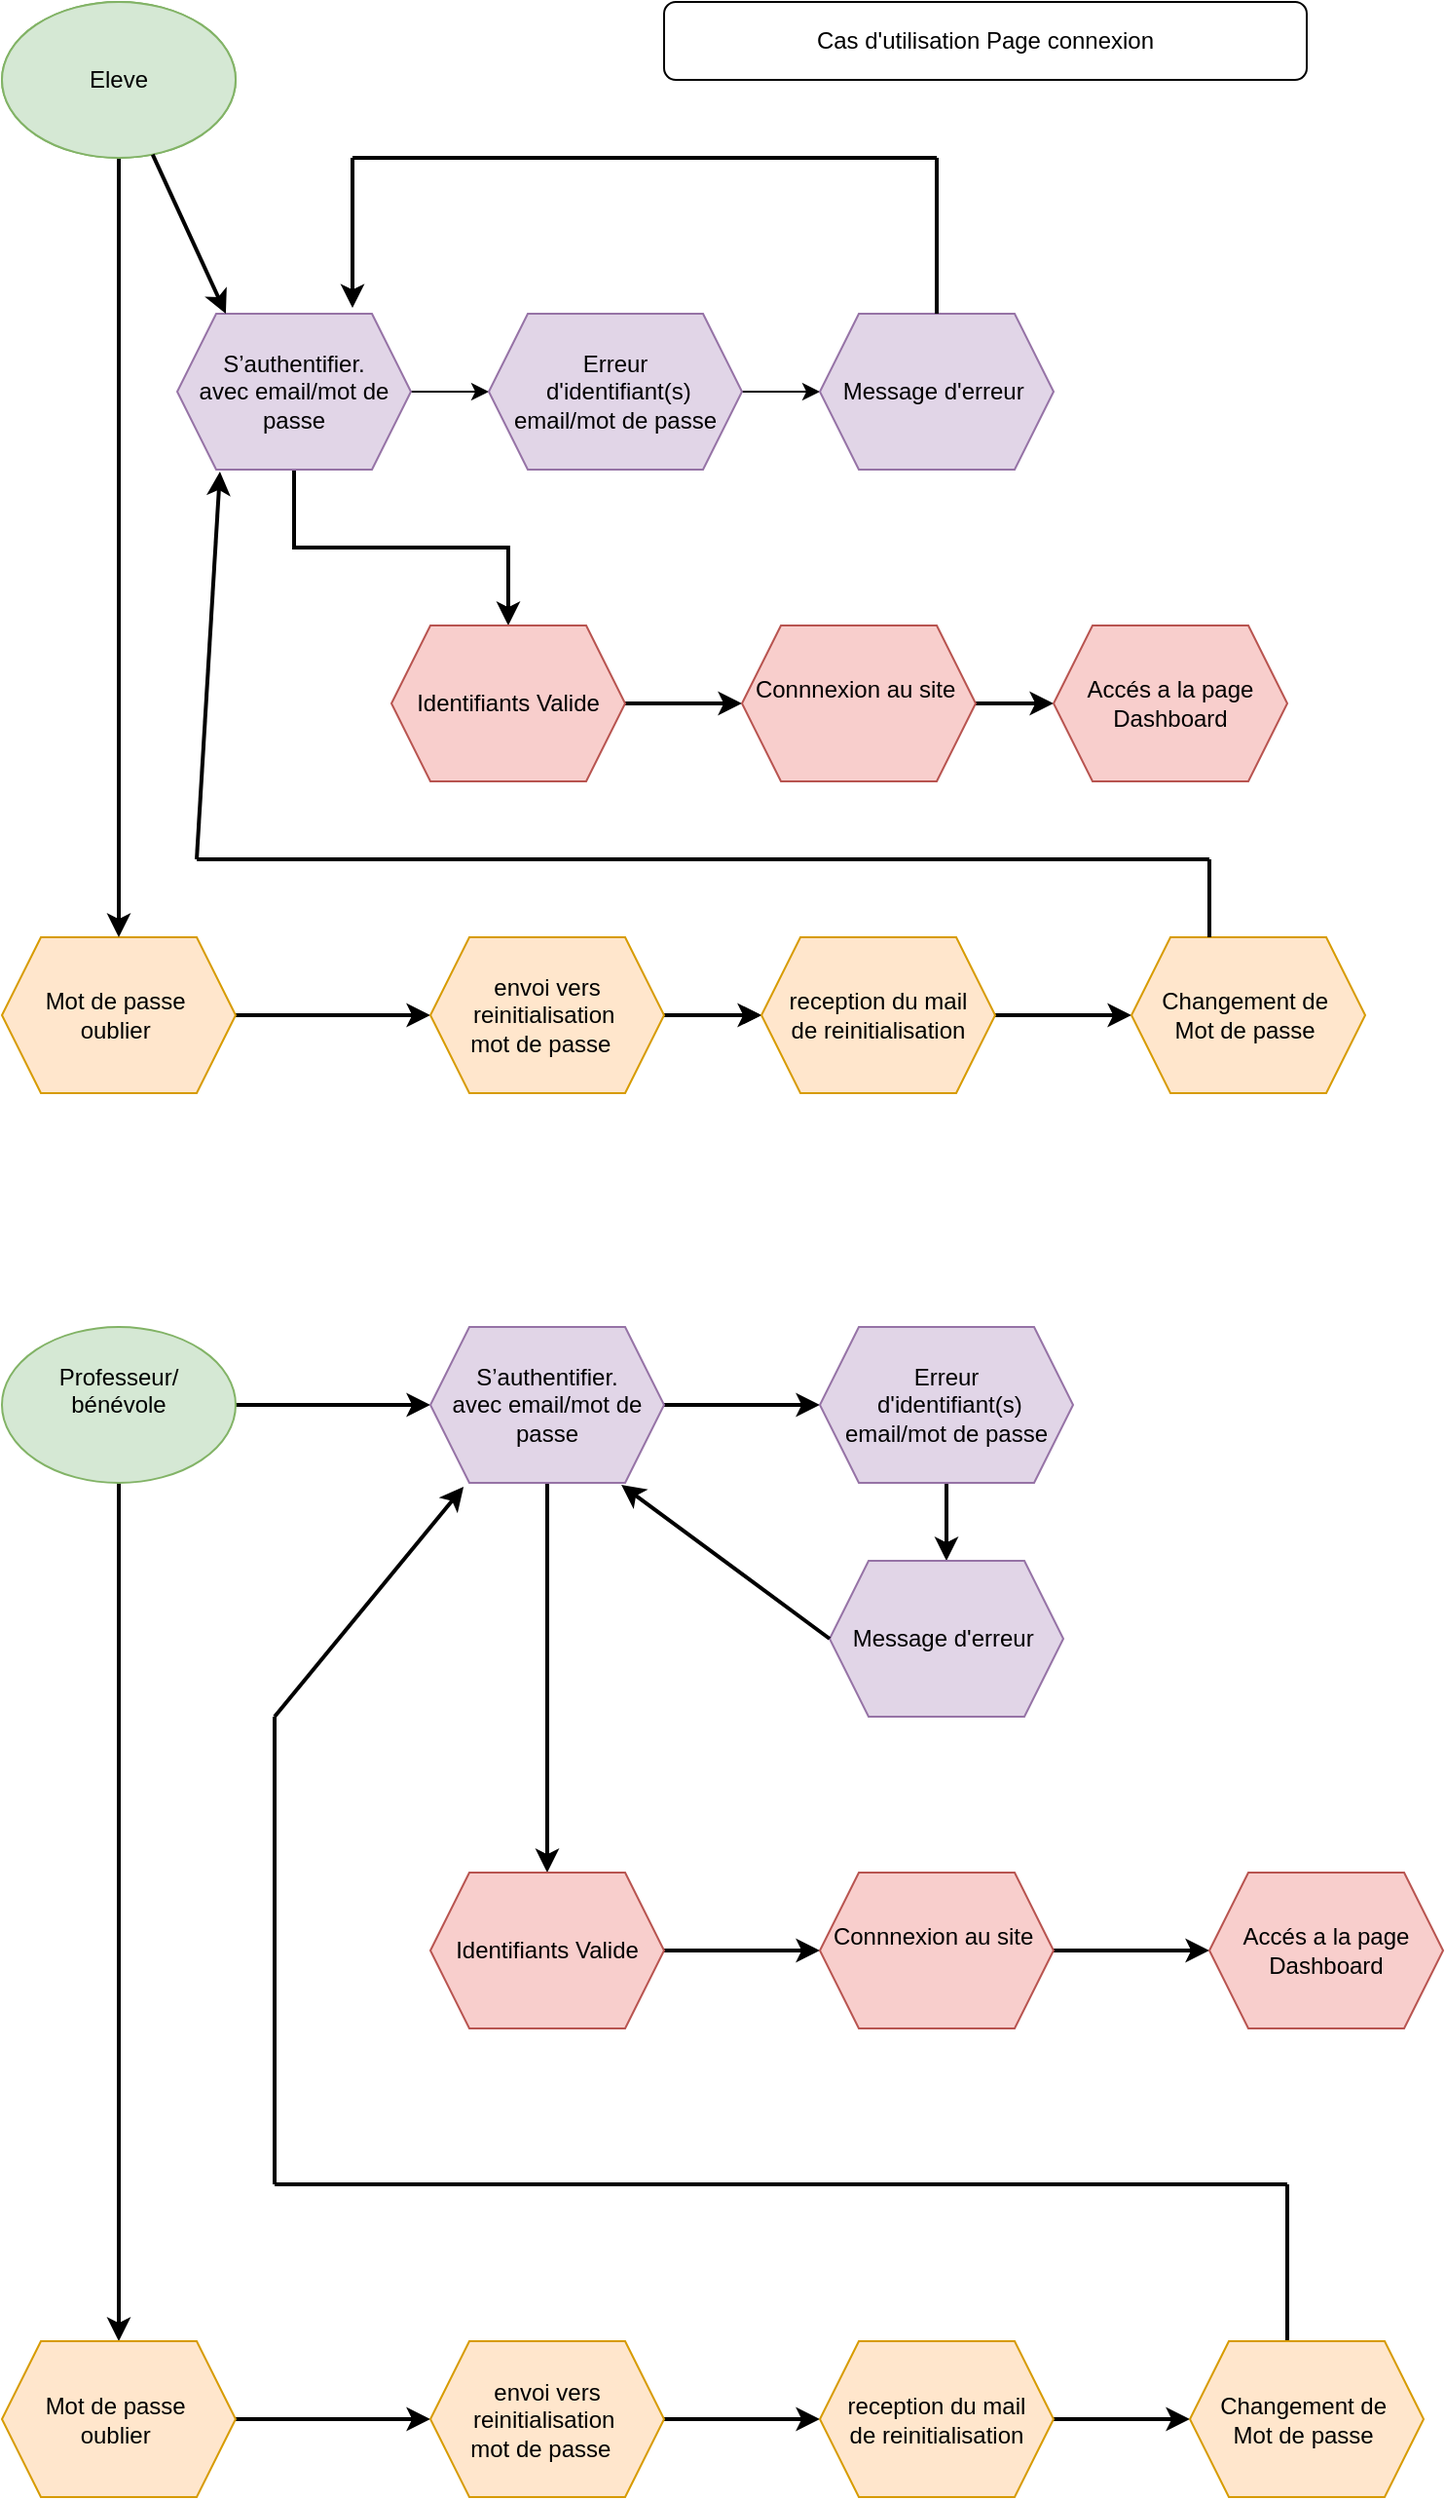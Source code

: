 <mxfile version="27.0.5">
  <diagram name="Page-1" id="KmbGgYlYGXzT0_UpFZPA">
    <mxGraphModel dx="882" dy="543" grid="1" gridSize="10" guides="1" tooltips="1" connect="1" arrows="1" fold="1" page="1" pageScale="1" pageWidth="583" pageHeight="827" math="0" shadow="0">
      <root>
        <mxCell id="0" />
        <mxCell id="1" parent="0" />
        <mxCell id="Zue0cw8jh71YgsHalFJU-1" value="Utilisateur" style="ellipse;whiteSpace=wrap;html=1;fillColor=#d5e8d4;strokeColor=#82b366;" parent="1" vertex="1">
          <mxGeometry x="60" y="80" width="120" height="80" as="geometry" />
        </mxCell>
        <mxCell id="Zue0cw8jh71YgsHalFJU-9" style="edgeStyle=orthogonalEdgeStyle;rounded=0;orthogonalLoop=1;jettySize=auto;html=1;entryX=0;entryY=0.5;entryDx=0;entryDy=0;" parent="1" source="Zue0cw8jh71YgsHalFJU-5" target="Zue0cw8jh71YgsHalFJU-8" edge="1">
          <mxGeometry relative="1" as="geometry" />
        </mxCell>
        <mxCell id="Zue0cw8jh71YgsHalFJU-31" value="" style="edgeStyle=orthogonalEdgeStyle;rounded=0;orthogonalLoop=1;jettySize=auto;html=1;strokeWidth=2;" parent="1" source="Zue0cw8jh71YgsHalFJU-5" target="Zue0cw8jh71YgsHalFJU-13" edge="1">
          <mxGeometry relative="1" as="geometry" />
        </mxCell>
        <mxCell id="Zue0cw8jh71YgsHalFJU-5" value="S’authentifier.&lt;div&gt;avec email/mot de passe&lt;/div&gt;" style="shape=hexagon;perimeter=hexagonPerimeter2;whiteSpace=wrap;html=1;fixedSize=1;fillColor=#e1d5e7;strokeColor=#9673a6;" parent="1" vertex="1">
          <mxGeometry x="150" y="240" width="120" height="80" as="geometry" />
        </mxCell>
        <mxCell id="Zue0cw8jh71YgsHalFJU-12" style="edgeStyle=orthogonalEdgeStyle;rounded=0;orthogonalLoop=1;jettySize=auto;html=1;entryX=0;entryY=0.5;entryDx=0;entryDy=0;" parent="1" source="Zue0cw8jh71YgsHalFJU-8" target="Zue0cw8jh71YgsHalFJU-11" edge="1">
          <mxGeometry relative="1" as="geometry" />
        </mxCell>
        <mxCell id="Zue0cw8jh71YgsHalFJU-8" value="Erreur&lt;div&gt;&amp;nbsp;d&#39;identifiant(s)&lt;div&gt;email/mot de passe&lt;/div&gt;&lt;/div&gt;" style="shape=hexagon;perimeter=hexagonPerimeter2;whiteSpace=wrap;html=1;fixedSize=1;fillColor=#e1d5e7;strokeColor=#9673a6;" parent="1" vertex="1">
          <mxGeometry x="310" y="240" width="130" height="80" as="geometry" />
        </mxCell>
        <mxCell id="Zue0cw8jh71YgsHalFJU-11" value="Message d&#39;erreur&amp;nbsp;" style="shape=hexagon;perimeter=hexagonPerimeter2;whiteSpace=wrap;html=1;fixedSize=1;fillColor=#e1d5e7;strokeColor=#9673a6;" parent="1" vertex="1">
          <mxGeometry x="480" y="240" width="120" height="80" as="geometry" />
        </mxCell>
        <mxCell id="Zue0cw8jh71YgsHalFJU-16" value="" style="edgeStyle=orthogonalEdgeStyle;rounded=0;orthogonalLoop=1;jettySize=auto;html=1;strokeWidth=2;" parent="1" source="Zue0cw8jh71YgsHalFJU-13" target="Zue0cw8jh71YgsHalFJU-14" edge="1">
          <mxGeometry relative="1" as="geometry" />
        </mxCell>
        <mxCell id="Zue0cw8jh71YgsHalFJU-13" value="Identifiants Valide" style="shape=hexagon;perimeter=hexagonPerimeter2;whiteSpace=wrap;html=1;fixedSize=1;fillColor=#f8cecc;strokeColor=#b85450;" parent="1" vertex="1">
          <mxGeometry x="260" y="400" width="120" height="80" as="geometry" />
        </mxCell>
        <mxCell id="Zue0cw8jh71YgsHalFJU-18" value="" style="edgeStyle=orthogonalEdgeStyle;rounded=0;orthogonalLoop=1;jettySize=auto;html=1;strokeWidth=2;" parent="1" source="Zue0cw8jh71YgsHalFJU-14" target="Zue0cw8jh71YgsHalFJU-17" edge="1">
          <mxGeometry relative="1" as="geometry" />
        </mxCell>
        <mxCell id="Zue0cw8jh71YgsHalFJU-14" value="Connnexion au site&amp;nbsp;&lt;div&gt;&lt;br&gt;&lt;/div&gt;" style="shape=hexagon;perimeter=hexagonPerimeter2;whiteSpace=wrap;html=1;fixedSize=1;fillColor=#f8cecc;strokeColor=#b85450;" parent="1" vertex="1">
          <mxGeometry x="440" y="400" width="120" height="80" as="geometry" />
        </mxCell>
        <mxCell id="Zue0cw8jh71YgsHalFJU-17" value="Accés a la page Dashboard" style="shape=hexagon;perimeter=hexagonPerimeter2;whiteSpace=wrap;html=1;fixedSize=1;fillColor=#f8cecc;strokeColor=#b85450;" parent="1" vertex="1">
          <mxGeometry x="600" y="400" width="120" height="80" as="geometry" />
        </mxCell>
        <mxCell id="Zue0cw8jh71YgsHalFJU-22" value="" style="edgeStyle=orthogonalEdgeStyle;rounded=0;orthogonalLoop=1;jettySize=auto;html=1;strokeWidth=2;" parent="1" source="Zue0cw8jh71YgsHalFJU-19" target="Zue0cw8jh71YgsHalFJU-21" edge="1">
          <mxGeometry relative="1" as="geometry" />
        </mxCell>
        <mxCell id="Zue0cw8jh71YgsHalFJU-19" value="Mot de passe&amp;nbsp;&lt;div&gt;oublier&amp;nbsp;&lt;/div&gt;" style="shape=hexagon;perimeter=hexagonPerimeter2;whiteSpace=wrap;html=1;fixedSize=1;fillColor=#ffe6cc;strokeColor=#d79b00;" parent="1" vertex="1">
          <mxGeometry x="60" y="560" width="120" height="80" as="geometry" />
        </mxCell>
        <mxCell id="Zue0cw8jh71YgsHalFJU-20" style="edgeStyle=orthogonalEdgeStyle;rounded=0;orthogonalLoop=1;jettySize=auto;html=1;entryX=0.5;entryY=0;entryDx=0;entryDy=0;strokeWidth=2;" parent="1" source="Zue0cw8jh71YgsHalFJU-1" target="Zue0cw8jh71YgsHalFJU-19" edge="1">
          <mxGeometry relative="1" as="geometry">
            <mxPoint x="120" y="470" as="targetPoint" />
            <Array as="points" />
          </mxGeometry>
        </mxCell>
        <mxCell id="Zue0cw8jh71YgsHalFJU-24" value="" style="edgeStyle=orthogonalEdgeStyle;rounded=0;orthogonalLoop=1;jettySize=auto;html=1;" parent="1" source="Zue0cw8jh71YgsHalFJU-21" target="Zue0cw8jh71YgsHalFJU-23" edge="1">
          <mxGeometry relative="1" as="geometry" />
        </mxCell>
        <mxCell id="Ng6ufq9dJBZELyTH2kSp-41" value="" style="edgeStyle=orthogonalEdgeStyle;rounded=0;orthogonalLoop=1;jettySize=auto;html=1;strokeWidth=2;" edge="1" parent="1" source="Zue0cw8jh71YgsHalFJU-21" target="Zue0cw8jh71YgsHalFJU-23">
          <mxGeometry relative="1" as="geometry" />
        </mxCell>
        <mxCell id="Zue0cw8jh71YgsHalFJU-21" value="envoi vers reinitialisation&amp;nbsp;&lt;div&gt;mot de passe&amp;nbsp;&amp;nbsp;&lt;/div&gt;" style="shape=hexagon;perimeter=hexagonPerimeter2;whiteSpace=wrap;html=1;fixedSize=1;fillColor=#ffe6cc;strokeColor=#d79b00;" parent="1" vertex="1">
          <mxGeometry x="280" y="560" width="120" height="80" as="geometry" />
        </mxCell>
        <mxCell id="Zue0cw8jh71YgsHalFJU-27" value="" style="edgeStyle=orthogonalEdgeStyle;rounded=0;orthogonalLoop=1;jettySize=auto;html=1;strokeWidth=2;" parent="1" source="Zue0cw8jh71YgsHalFJU-23" target="Zue0cw8jh71YgsHalFJU-25" edge="1">
          <mxGeometry relative="1" as="geometry" />
        </mxCell>
        <mxCell id="Zue0cw8jh71YgsHalFJU-23" value="reception du mail&lt;div&gt;de reinitialisation&lt;/div&gt;" style="shape=hexagon;perimeter=hexagonPerimeter2;whiteSpace=wrap;html=1;fixedSize=1;fillColor=#ffe6cc;strokeColor=#d79b00;" parent="1" vertex="1">
          <mxGeometry x="450" y="560" width="120" height="80" as="geometry" />
        </mxCell>
        <mxCell id="Zue0cw8jh71YgsHalFJU-25" value="Changement de&amp;nbsp;&lt;div&gt;Mot de passe&amp;nbsp;&lt;/div&gt;" style="shape=hexagon;perimeter=hexagonPerimeter2;whiteSpace=wrap;html=1;fixedSize=1;fillColor=#ffe6cc;strokeColor=#d79b00;" parent="1" vertex="1">
          <mxGeometry x="640" y="560" width="120" height="80" as="geometry" />
        </mxCell>
        <mxCell id="Zue0cw8jh71YgsHalFJU-32" value="Cas d&#39;utilisation Page connexion" style="rounded=1;whiteSpace=wrap;html=1;" parent="1" vertex="1">
          <mxGeometry x="400" y="80" width="330" height="40" as="geometry" />
        </mxCell>
        <mxCell id="Zue0cw8jh71YgsHalFJU-33" style="edgeStyle=orthogonalEdgeStyle;rounded=0;orthogonalLoop=1;jettySize=auto;html=1;exitX=0.5;exitY=1;exitDx=0;exitDy=0;" parent="1" source="Zue0cw8jh71YgsHalFJU-32" target="Zue0cw8jh71YgsHalFJU-32" edge="1">
          <mxGeometry relative="1" as="geometry" />
        </mxCell>
        <mxCell id="Ng6ufq9dJBZELyTH2kSp-3" value="" style="endArrow=none;html=1;rounded=0;exitX=0.5;exitY=0;exitDx=0;exitDy=0;strokeWidth=2;" edge="1" parent="1" source="Zue0cw8jh71YgsHalFJU-11">
          <mxGeometry width="50" height="50" relative="1" as="geometry">
            <mxPoint x="520" y="220" as="sourcePoint" />
            <mxPoint x="540" y="160" as="targetPoint" />
          </mxGeometry>
        </mxCell>
        <mxCell id="Ng6ufq9dJBZELyTH2kSp-4" value="" style="endArrow=none;html=1;rounded=0;strokeWidth=2;" edge="1" parent="1">
          <mxGeometry width="50" height="50" relative="1" as="geometry">
            <mxPoint x="240" y="160" as="sourcePoint" />
            <mxPoint x="540" y="160" as="targetPoint" />
          </mxGeometry>
        </mxCell>
        <mxCell id="Ng6ufq9dJBZELyTH2kSp-5" value="" style="endArrow=classic;html=1;rounded=0;entryX=0.75;entryY=-0.037;entryDx=0;entryDy=0;entryPerimeter=0;strokeWidth=2;" edge="1" parent="1" target="Zue0cw8jh71YgsHalFJU-5">
          <mxGeometry width="50" height="50" relative="1" as="geometry">
            <mxPoint x="240" y="160" as="sourcePoint" />
            <mxPoint x="440" y="310" as="targetPoint" />
          </mxGeometry>
        </mxCell>
        <mxCell id="Ng6ufq9dJBZELyTH2kSp-8" value="" style="endArrow=none;html=1;rounded=0;strokeWidth=2;" edge="1" parent="1">
          <mxGeometry width="50" height="50" relative="1" as="geometry">
            <mxPoint x="680" y="560" as="sourcePoint" />
            <mxPoint x="680" y="520" as="targetPoint" />
          </mxGeometry>
        </mxCell>
        <mxCell id="Ng6ufq9dJBZELyTH2kSp-9" value="" style="endArrow=none;html=1;rounded=0;strokeWidth=2;" edge="1" parent="1">
          <mxGeometry width="50" height="50" relative="1" as="geometry">
            <mxPoint x="160" y="520" as="sourcePoint" />
            <mxPoint x="680" y="520" as="targetPoint" />
          </mxGeometry>
        </mxCell>
        <mxCell id="Ng6ufq9dJBZELyTH2kSp-10" value="" style="endArrow=classic;html=1;rounded=0;entryX=0.183;entryY=1.013;entryDx=0;entryDy=0;entryPerimeter=0;strokeWidth=2;" edge="1" parent="1" target="Zue0cw8jh71YgsHalFJU-5">
          <mxGeometry width="50" height="50" relative="1" as="geometry">
            <mxPoint x="160" y="520" as="sourcePoint" />
            <mxPoint x="440" y="310" as="targetPoint" />
          </mxGeometry>
        </mxCell>
        <mxCell id="Ng6ufq9dJBZELyTH2kSp-11" value="Eleve" style="ellipse;whiteSpace=wrap;html=1;fillColor=#d5e8d4;strokeColor=#82b366;" vertex="1" parent="1">
          <mxGeometry x="60" y="80" width="120" height="80" as="geometry" />
        </mxCell>
        <mxCell id="Ng6ufq9dJBZELyTH2kSp-16" value="" style="edgeStyle=orthogonalEdgeStyle;rounded=0;orthogonalLoop=1;jettySize=auto;html=1;strokeWidth=2;" edge="1" parent="1" source="Ng6ufq9dJBZELyTH2kSp-12" target="Ng6ufq9dJBZELyTH2kSp-13">
          <mxGeometry relative="1" as="geometry" />
        </mxCell>
        <mxCell id="Ng6ufq9dJBZELyTH2kSp-30" style="edgeStyle=orthogonalEdgeStyle;rounded=0;orthogonalLoop=1;jettySize=auto;html=1;entryX=0.5;entryY=0;entryDx=0;entryDy=0;strokeWidth=2;" edge="1" parent="1" source="Ng6ufq9dJBZELyTH2kSp-12" target="Ng6ufq9dJBZELyTH2kSp-26">
          <mxGeometry relative="1" as="geometry" />
        </mxCell>
        <mxCell id="Ng6ufq9dJBZELyTH2kSp-12" value="Professeur/&lt;div&gt;bénévole&lt;div&gt;&lt;br&gt;&lt;/div&gt;&lt;/div&gt;" style="ellipse;whiteSpace=wrap;html=1;fillColor=#d5e8d4;strokeColor=#82b366;" vertex="1" parent="1">
          <mxGeometry x="60" y="760" width="120" height="80" as="geometry" />
        </mxCell>
        <mxCell id="Ng6ufq9dJBZELyTH2kSp-17" value="" style="edgeStyle=orthogonalEdgeStyle;rounded=0;orthogonalLoop=1;jettySize=auto;html=1;strokeWidth=2;" edge="1" parent="1" source="Ng6ufq9dJBZELyTH2kSp-13" target="Ng6ufq9dJBZELyTH2kSp-14">
          <mxGeometry relative="1" as="geometry" />
        </mxCell>
        <mxCell id="Ng6ufq9dJBZELyTH2kSp-23" style="edgeStyle=orthogonalEdgeStyle;rounded=0;orthogonalLoop=1;jettySize=auto;html=1;entryX=0.5;entryY=0;entryDx=0;entryDy=0;strokeWidth=2;" edge="1" parent="1" source="Ng6ufq9dJBZELyTH2kSp-13" target="Ng6ufq9dJBZELyTH2kSp-20">
          <mxGeometry relative="1" as="geometry" />
        </mxCell>
        <mxCell id="Ng6ufq9dJBZELyTH2kSp-13" value="S’authentifier.&lt;div&gt;avec email/mot de passe&lt;/div&gt;" style="shape=hexagon;perimeter=hexagonPerimeter2;whiteSpace=wrap;html=1;fixedSize=1;fillColor=#e1d5e7;strokeColor=#9673a6;" vertex="1" parent="1">
          <mxGeometry x="280" y="760" width="120" height="80" as="geometry" />
        </mxCell>
        <mxCell id="Ng6ufq9dJBZELyTH2kSp-18" value="" style="edgeStyle=orthogonalEdgeStyle;rounded=0;orthogonalLoop=1;jettySize=auto;html=1;strokeWidth=2;" edge="1" parent="1" source="Ng6ufq9dJBZELyTH2kSp-14" target="Ng6ufq9dJBZELyTH2kSp-15">
          <mxGeometry relative="1" as="geometry" />
        </mxCell>
        <mxCell id="Ng6ufq9dJBZELyTH2kSp-14" value="Erreur&lt;div&gt;&amp;nbsp;d&#39;identifiant(s)&lt;div&gt;email/mot de passe&lt;/div&gt;&lt;/div&gt;" style="shape=hexagon;perimeter=hexagonPerimeter2;whiteSpace=wrap;html=1;fixedSize=1;fillColor=#e1d5e7;strokeColor=#9673a6;" vertex="1" parent="1">
          <mxGeometry x="480" y="760" width="130" height="80" as="geometry" />
        </mxCell>
        <mxCell id="Ng6ufq9dJBZELyTH2kSp-15" value="Message d&#39;erreur&amp;nbsp;" style="shape=hexagon;perimeter=hexagonPerimeter2;whiteSpace=wrap;html=1;fixedSize=1;fillColor=#e1d5e7;strokeColor=#9673a6;" vertex="1" parent="1">
          <mxGeometry x="485" y="880" width="120" height="80" as="geometry" />
        </mxCell>
        <mxCell id="Ng6ufq9dJBZELyTH2kSp-19" value="" style="endArrow=classic;html=1;rounded=0;entryX=0.817;entryY=1.013;entryDx=0;entryDy=0;entryPerimeter=0;exitX=0;exitY=0.5;exitDx=0;exitDy=0;strokeWidth=2;" edge="1" parent="1" source="Ng6ufq9dJBZELyTH2kSp-15" target="Ng6ufq9dJBZELyTH2kSp-13">
          <mxGeometry width="50" height="50" relative="1" as="geometry">
            <mxPoint x="390" y="1010" as="sourcePoint" />
            <mxPoint x="440" y="960" as="targetPoint" />
          </mxGeometry>
        </mxCell>
        <mxCell id="Ng6ufq9dJBZELyTH2kSp-24" value="" style="edgeStyle=orthogonalEdgeStyle;rounded=0;orthogonalLoop=1;jettySize=auto;html=1;strokeWidth=2;" edge="1" parent="1" source="Ng6ufq9dJBZELyTH2kSp-20" target="Ng6ufq9dJBZELyTH2kSp-21">
          <mxGeometry relative="1" as="geometry" />
        </mxCell>
        <mxCell id="Ng6ufq9dJBZELyTH2kSp-20" value="Identifiants Valide" style="shape=hexagon;perimeter=hexagonPerimeter2;whiteSpace=wrap;html=1;fixedSize=1;fillColor=#f8cecc;strokeColor=#b85450;" vertex="1" parent="1">
          <mxGeometry x="280" y="1040" width="120" height="80" as="geometry" />
        </mxCell>
        <mxCell id="Ng6ufq9dJBZELyTH2kSp-25" value="" style="edgeStyle=orthogonalEdgeStyle;rounded=0;orthogonalLoop=1;jettySize=auto;html=1;strokeWidth=2;" edge="1" parent="1" source="Ng6ufq9dJBZELyTH2kSp-21" target="Ng6ufq9dJBZELyTH2kSp-22">
          <mxGeometry relative="1" as="geometry" />
        </mxCell>
        <mxCell id="Ng6ufq9dJBZELyTH2kSp-21" value="Connnexion au site&amp;nbsp;&lt;div&gt;&lt;br&gt;&lt;/div&gt;" style="shape=hexagon;perimeter=hexagonPerimeter2;whiteSpace=wrap;html=1;fixedSize=1;fillColor=#f8cecc;strokeColor=#b85450;" vertex="1" parent="1">
          <mxGeometry x="480" y="1040" width="120" height="80" as="geometry" />
        </mxCell>
        <mxCell id="Ng6ufq9dJBZELyTH2kSp-22" value="Accés a la page Dashboard" style="shape=hexagon;perimeter=hexagonPerimeter2;whiteSpace=wrap;html=1;fixedSize=1;fillColor=#f8cecc;strokeColor=#b85450;" vertex="1" parent="1">
          <mxGeometry x="680" y="1040" width="120" height="80" as="geometry" />
        </mxCell>
        <mxCell id="Ng6ufq9dJBZELyTH2kSp-31" value="" style="edgeStyle=orthogonalEdgeStyle;rounded=0;orthogonalLoop=1;jettySize=auto;html=1;strokeWidth=2;" edge="1" parent="1" source="Ng6ufq9dJBZELyTH2kSp-26" target="Ng6ufq9dJBZELyTH2kSp-27">
          <mxGeometry relative="1" as="geometry" />
        </mxCell>
        <mxCell id="Ng6ufq9dJBZELyTH2kSp-26" value="Mot de passe&amp;nbsp;&lt;div&gt;oublier&amp;nbsp;&lt;/div&gt;" style="shape=hexagon;perimeter=hexagonPerimeter2;whiteSpace=wrap;html=1;fixedSize=1;fillColor=#ffe6cc;strokeColor=#d79b00;" vertex="1" parent="1">
          <mxGeometry x="60" y="1280.5" width="120" height="80" as="geometry" />
        </mxCell>
        <mxCell id="Ng6ufq9dJBZELyTH2kSp-32" value="" style="edgeStyle=orthogonalEdgeStyle;rounded=0;orthogonalLoop=1;jettySize=auto;html=1;strokeWidth=2;" edge="1" parent="1" source="Ng6ufq9dJBZELyTH2kSp-27" target="Ng6ufq9dJBZELyTH2kSp-28">
          <mxGeometry relative="1" as="geometry" />
        </mxCell>
        <mxCell id="Ng6ufq9dJBZELyTH2kSp-27" value="envoi vers reinitialisation&amp;nbsp;&lt;div&gt;mot de passe&amp;nbsp;&amp;nbsp;&lt;/div&gt;" style="shape=hexagon;perimeter=hexagonPerimeter2;whiteSpace=wrap;html=1;fixedSize=1;fillColor=#ffe6cc;strokeColor=#d79b00;" vertex="1" parent="1">
          <mxGeometry x="280" y="1280.5" width="120" height="80" as="geometry" />
        </mxCell>
        <mxCell id="Ng6ufq9dJBZELyTH2kSp-33" value="" style="edgeStyle=orthogonalEdgeStyle;rounded=0;orthogonalLoop=1;jettySize=auto;html=1;strokeWidth=2;" edge="1" parent="1" source="Ng6ufq9dJBZELyTH2kSp-28" target="Ng6ufq9dJBZELyTH2kSp-29">
          <mxGeometry relative="1" as="geometry" />
        </mxCell>
        <mxCell id="Ng6ufq9dJBZELyTH2kSp-28" value="reception du mail&lt;div&gt;de reinitialisation&lt;/div&gt;" style="shape=hexagon;perimeter=hexagonPerimeter2;whiteSpace=wrap;html=1;fixedSize=1;fillColor=#ffe6cc;strokeColor=#d79b00;" vertex="1" parent="1">
          <mxGeometry x="480" y="1280.5" width="120" height="80" as="geometry" />
        </mxCell>
        <mxCell id="Ng6ufq9dJBZELyTH2kSp-29" value="Changement de&amp;nbsp;&lt;div&gt;Mot de passe&amp;nbsp;&lt;/div&gt;" style="shape=hexagon;perimeter=hexagonPerimeter2;whiteSpace=wrap;html=1;fixedSize=1;fillColor=#ffe6cc;strokeColor=#d79b00;" vertex="1" parent="1">
          <mxGeometry x="670" y="1280.5" width="120" height="80" as="geometry" />
        </mxCell>
        <mxCell id="Ng6ufq9dJBZELyTH2kSp-36" value="" style="endArrow=none;html=1;rounded=0;strokeWidth=2;" edge="1" parent="1">
          <mxGeometry width="50" height="50" relative="1" as="geometry">
            <mxPoint x="720" y="1280" as="sourcePoint" />
            <mxPoint x="720" y="1200" as="targetPoint" />
          </mxGeometry>
        </mxCell>
        <mxCell id="Ng6ufq9dJBZELyTH2kSp-37" value="" style="endArrow=none;html=1;rounded=0;strokeWidth=2;" edge="1" parent="1">
          <mxGeometry width="50" height="50" relative="1" as="geometry">
            <mxPoint x="200" y="1200" as="sourcePoint" />
            <mxPoint x="720" y="1200" as="targetPoint" />
          </mxGeometry>
        </mxCell>
        <mxCell id="Ng6ufq9dJBZELyTH2kSp-38" value="" style="endArrow=none;html=1;rounded=0;strokeWidth=2;" edge="1" parent="1">
          <mxGeometry width="50" height="50" relative="1" as="geometry">
            <mxPoint x="200" y="1200" as="sourcePoint" />
            <mxPoint x="200" y="960" as="targetPoint" />
          </mxGeometry>
        </mxCell>
        <mxCell id="Ng6ufq9dJBZELyTH2kSp-39" value="" style="endArrow=classic;html=1;rounded=0;entryX=0.142;entryY=1.025;entryDx=0;entryDy=0;entryPerimeter=0;strokeWidth=2;" edge="1" parent="1" target="Ng6ufq9dJBZELyTH2kSp-13">
          <mxGeometry width="50" height="50" relative="1" as="geometry">
            <mxPoint x="200" y="960" as="sourcePoint" />
            <mxPoint x="440" y="1060" as="targetPoint" />
          </mxGeometry>
        </mxCell>
        <mxCell id="Ng6ufq9dJBZELyTH2kSp-40" value="" style="endArrow=classic;html=1;rounded=0;entryX=0.208;entryY=0;entryDx=0;entryDy=0;entryPerimeter=0;strokeWidth=2;" edge="1" parent="1" source="Ng6ufq9dJBZELyTH2kSp-11" target="Zue0cw8jh71YgsHalFJU-5">
          <mxGeometry width="50" height="50" relative="1" as="geometry">
            <mxPoint x="390" y="410" as="sourcePoint" />
            <mxPoint x="440" y="360" as="targetPoint" />
          </mxGeometry>
        </mxCell>
      </root>
    </mxGraphModel>
  </diagram>
</mxfile>
